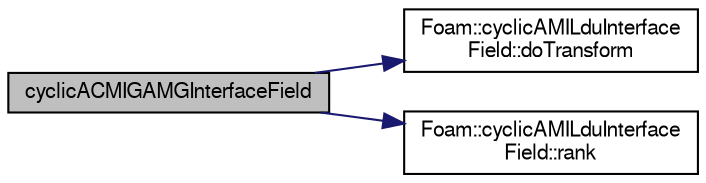 digraph "cyclicACMIGAMGInterfaceField"
{
  bgcolor="transparent";
  edge [fontname="FreeSans",fontsize="10",labelfontname="FreeSans",labelfontsize="10"];
  node [fontname="FreeSans",fontsize="10",shape=record];
  rankdir="LR";
  Node0 [label="cyclicACMIGAMGInterfaceField",height=0.2,width=0.4,color="black", fillcolor="grey75", style="filled", fontcolor="black"];
  Node0 -> Node1 [color="midnightblue",fontsize="10",style="solid",fontname="FreeSans"];
  Node1 [label="Foam::cyclicAMILduInterface\lField::doTransform",height=0.2,width=0.4,color="black",URL="$a24934.html#a97385409921d93c24d936598a3020255",tooltip="Is the transform required. "];
  Node0 -> Node2 [color="midnightblue",fontsize="10",style="solid",fontname="FreeSans"];
  Node2 [label="Foam::cyclicAMILduInterface\lField::rank",height=0.2,width=0.4,color="black",URL="$a24934.html#a74e0328b050306365a0211f32c72c00b",tooltip="Return rank of component for transform. "];
}
